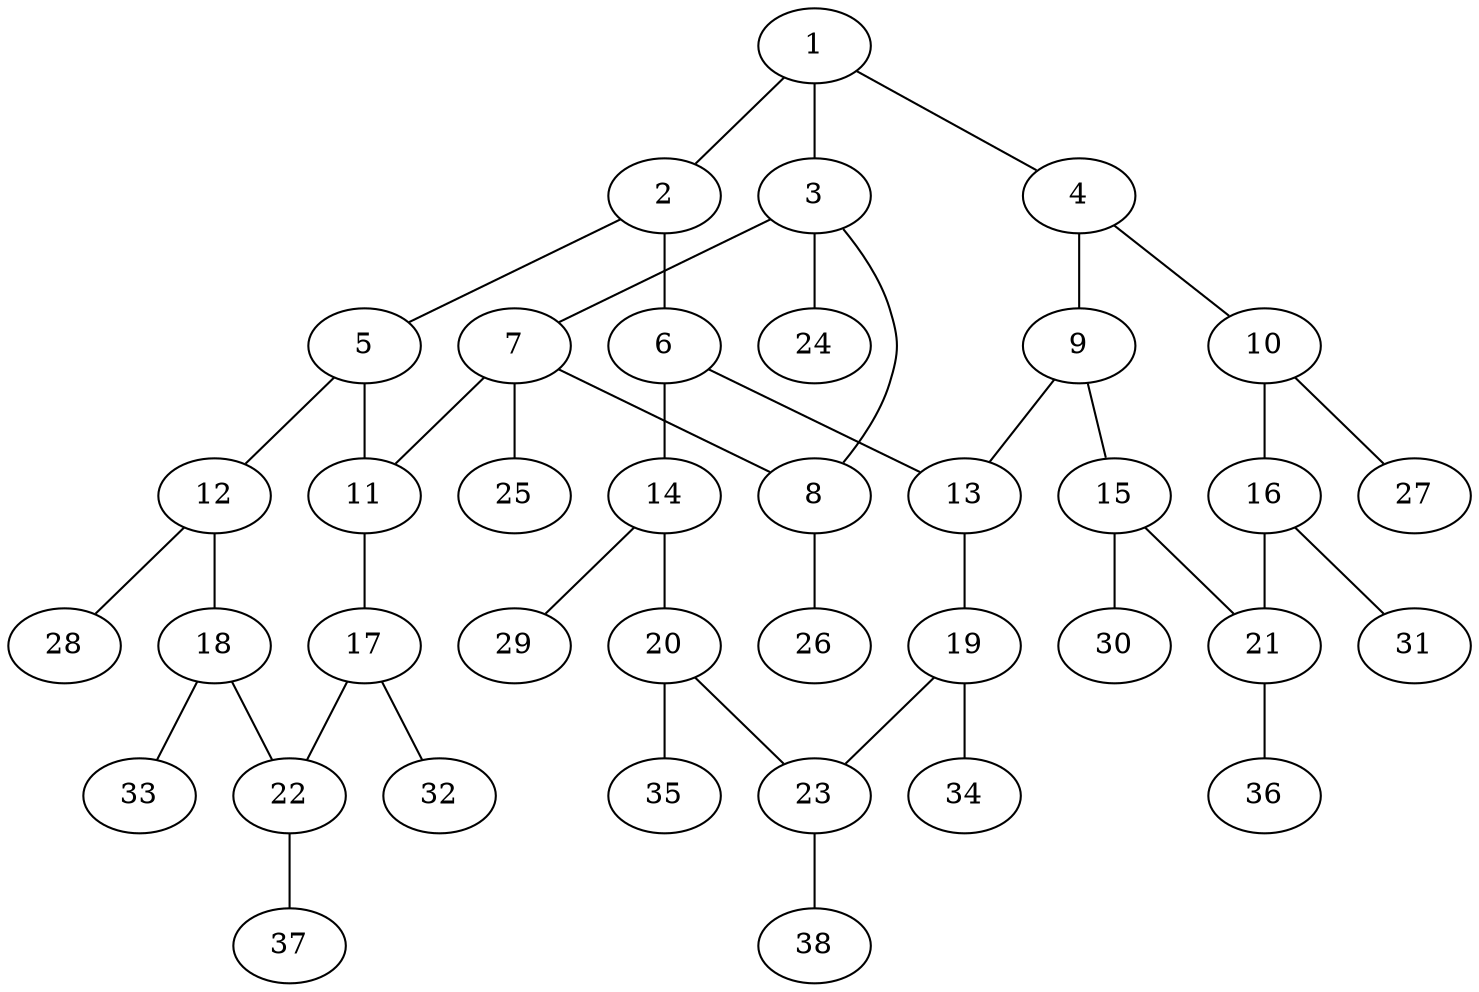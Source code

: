 graph molecule_284 {
	1	 [chem=C];
	2	 [chem=C];
	1 -- 2	 [valence=2];
	3	 [chem=C];
	1 -- 3	 [valence=1];
	4	 [chem=C];
	1 -- 4	 [valence=1];
	5	 [chem=C];
	2 -- 5	 [valence=1];
	6	 [chem=C];
	2 -- 6	 [valence=1];
	7	 [chem=C];
	3 -- 7	 [valence=1];
	8	 [chem=N];
	3 -- 8	 [valence=1];
	24	 [chem=H];
	3 -- 24	 [valence=1];
	9	 [chem=C];
	4 -- 9	 [valence=2];
	10	 [chem=C];
	4 -- 10	 [valence=1];
	11	 [chem=C];
	5 -- 11	 [valence=2];
	12	 [chem=C];
	5 -- 12	 [valence=1];
	13	 [chem=C];
	6 -- 13	 [valence=2];
	14	 [chem=C];
	6 -- 14	 [valence=1];
	7 -- 8	 [valence=1];
	7 -- 11	 [valence=1];
	25	 [chem=H];
	7 -- 25	 [valence=1];
	26	 [chem=H];
	8 -- 26	 [valence=1];
	9 -- 13	 [valence=1];
	15	 [chem=C];
	9 -- 15	 [valence=1];
	16	 [chem=C];
	10 -- 16	 [valence=2];
	27	 [chem=H];
	10 -- 27	 [valence=1];
	17	 [chem=C];
	11 -- 17	 [valence=1];
	18	 [chem=C];
	12 -- 18	 [valence=2];
	28	 [chem=H];
	12 -- 28	 [valence=1];
	19	 [chem=C];
	13 -- 19	 [valence=1];
	20	 [chem=C];
	14 -- 20	 [valence=2];
	29	 [chem=H];
	14 -- 29	 [valence=1];
	21	 [chem=C];
	15 -- 21	 [valence=2];
	30	 [chem=H];
	15 -- 30	 [valence=1];
	16 -- 21	 [valence=1];
	31	 [chem=H];
	16 -- 31	 [valence=1];
	22	 [chem=C];
	17 -- 22	 [valence=2];
	32	 [chem=H];
	17 -- 32	 [valence=1];
	18 -- 22	 [valence=1];
	33	 [chem=H];
	18 -- 33	 [valence=1];
	23	 [chem=C];
	19 -- 23	 [valence=2];
	34	 [chem=H];
	19 -- 34	 [valence=1];
	20 -- 23	 [valence=1];
	35	 [chem=H];
	20 -- 35	 [valence=1];
	36	 [chem=H];
	21 -- 36	 [valence=1];
	37	 [chem=H];
	22 -- 37	 [valence=1];
	38	 [chem=H];
	23 -- 38	 [valence=1];
}
